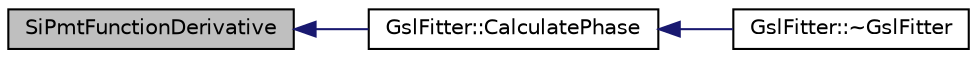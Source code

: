 digraph "SiPmtFunctionDerivative"
{
  edge [fontname="Helvetica",fontsize="10",labelfontname="Helvetica",labelfontsize="10"];
  node [fontname="Helvetica",fontsize="10",shape=record];
  rankdir="LR";
  Node1 [label="SiPmtFunctionDerivative",height=0.2,width=0.4,color="black", fillcolor="grey75", style="filled", fontcolor="black"];
  Node1 -> Node2 [dir="back",color="midnightblue",fontsize="10",style="solid",fontname="Helvetica"];
  Node2 [label="GslFitter::CalculatePhase",height=0.2,width=0.4,color="black", fillcolor="white", style="filled",URL="$dc/d06/class_gsl_fitter.html#a25c06f4ef53cefc46bb73abfb67347ff"];
  Node2 -> Node3 [dir="back",color="midnightblue",fontsize="10",style="solid",fontname="Helvetica"];
  Node3 [label="GslFitter::~GslFitter",height=0.2,width=0.4,color="black", fillcolor="white", style="filled",URL="$dc/d06/class_gsl_fitter.html#a240d66b455c5d7d0993f19b0a25dc006",tooltip="Default Destructor. "];
}
